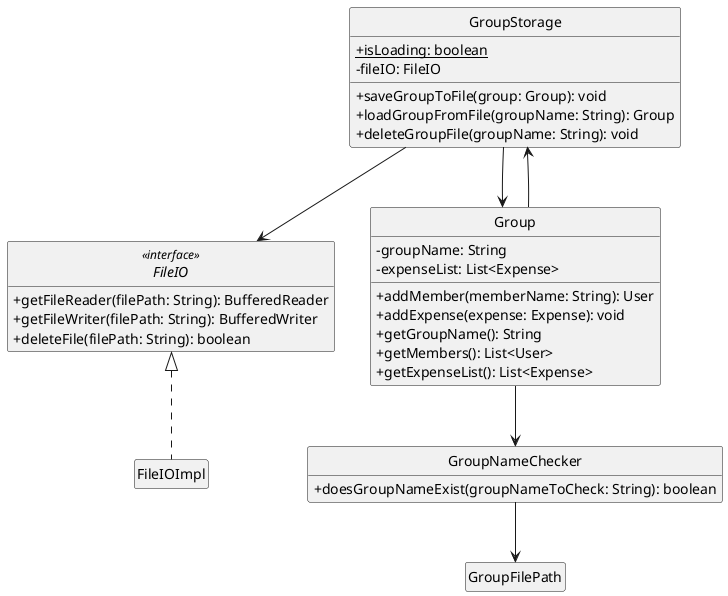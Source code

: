 @startuml
hide circle
hide empty members
skinparam classAttributeIconSize 0

class GroupStorage {
  + isLoading: boolean {static}
  - fileIO: FileIO
  + saveGroupToFile(group: Group): void
  + loadGroupFromFile(groupName: String): Group
  + deleteGroupFile(groupName: String): void
}

interface FileIO<<interface>> {
  + getFileReader(filePath: String): BufferedReader
  + getFileWriter(filePath: String): BufferedWriter
  + deleteFile(filePath: String): boolean
}

class FileIOImpl implements FileIO {
}

class Group {
  - groupName: String
  - expenseList: List<Expense>
  + addMember(memberName: String): User
  + addExpense(expense: Expense): void
  + getGroupName(): String
  + getMembers(): List<User>
  + getExpenseList(): List<Expense>
}

class GroupNameChecker {
  + doesGroupNameExist(groupNameToCheck: String): boolean
}

GroupStorage --> FileIO
GroupStorage --> Group
Group --> GroupNameChecker
Group --> GroupStorage
GroupNameChecker --> GroupFilePath
@enduml